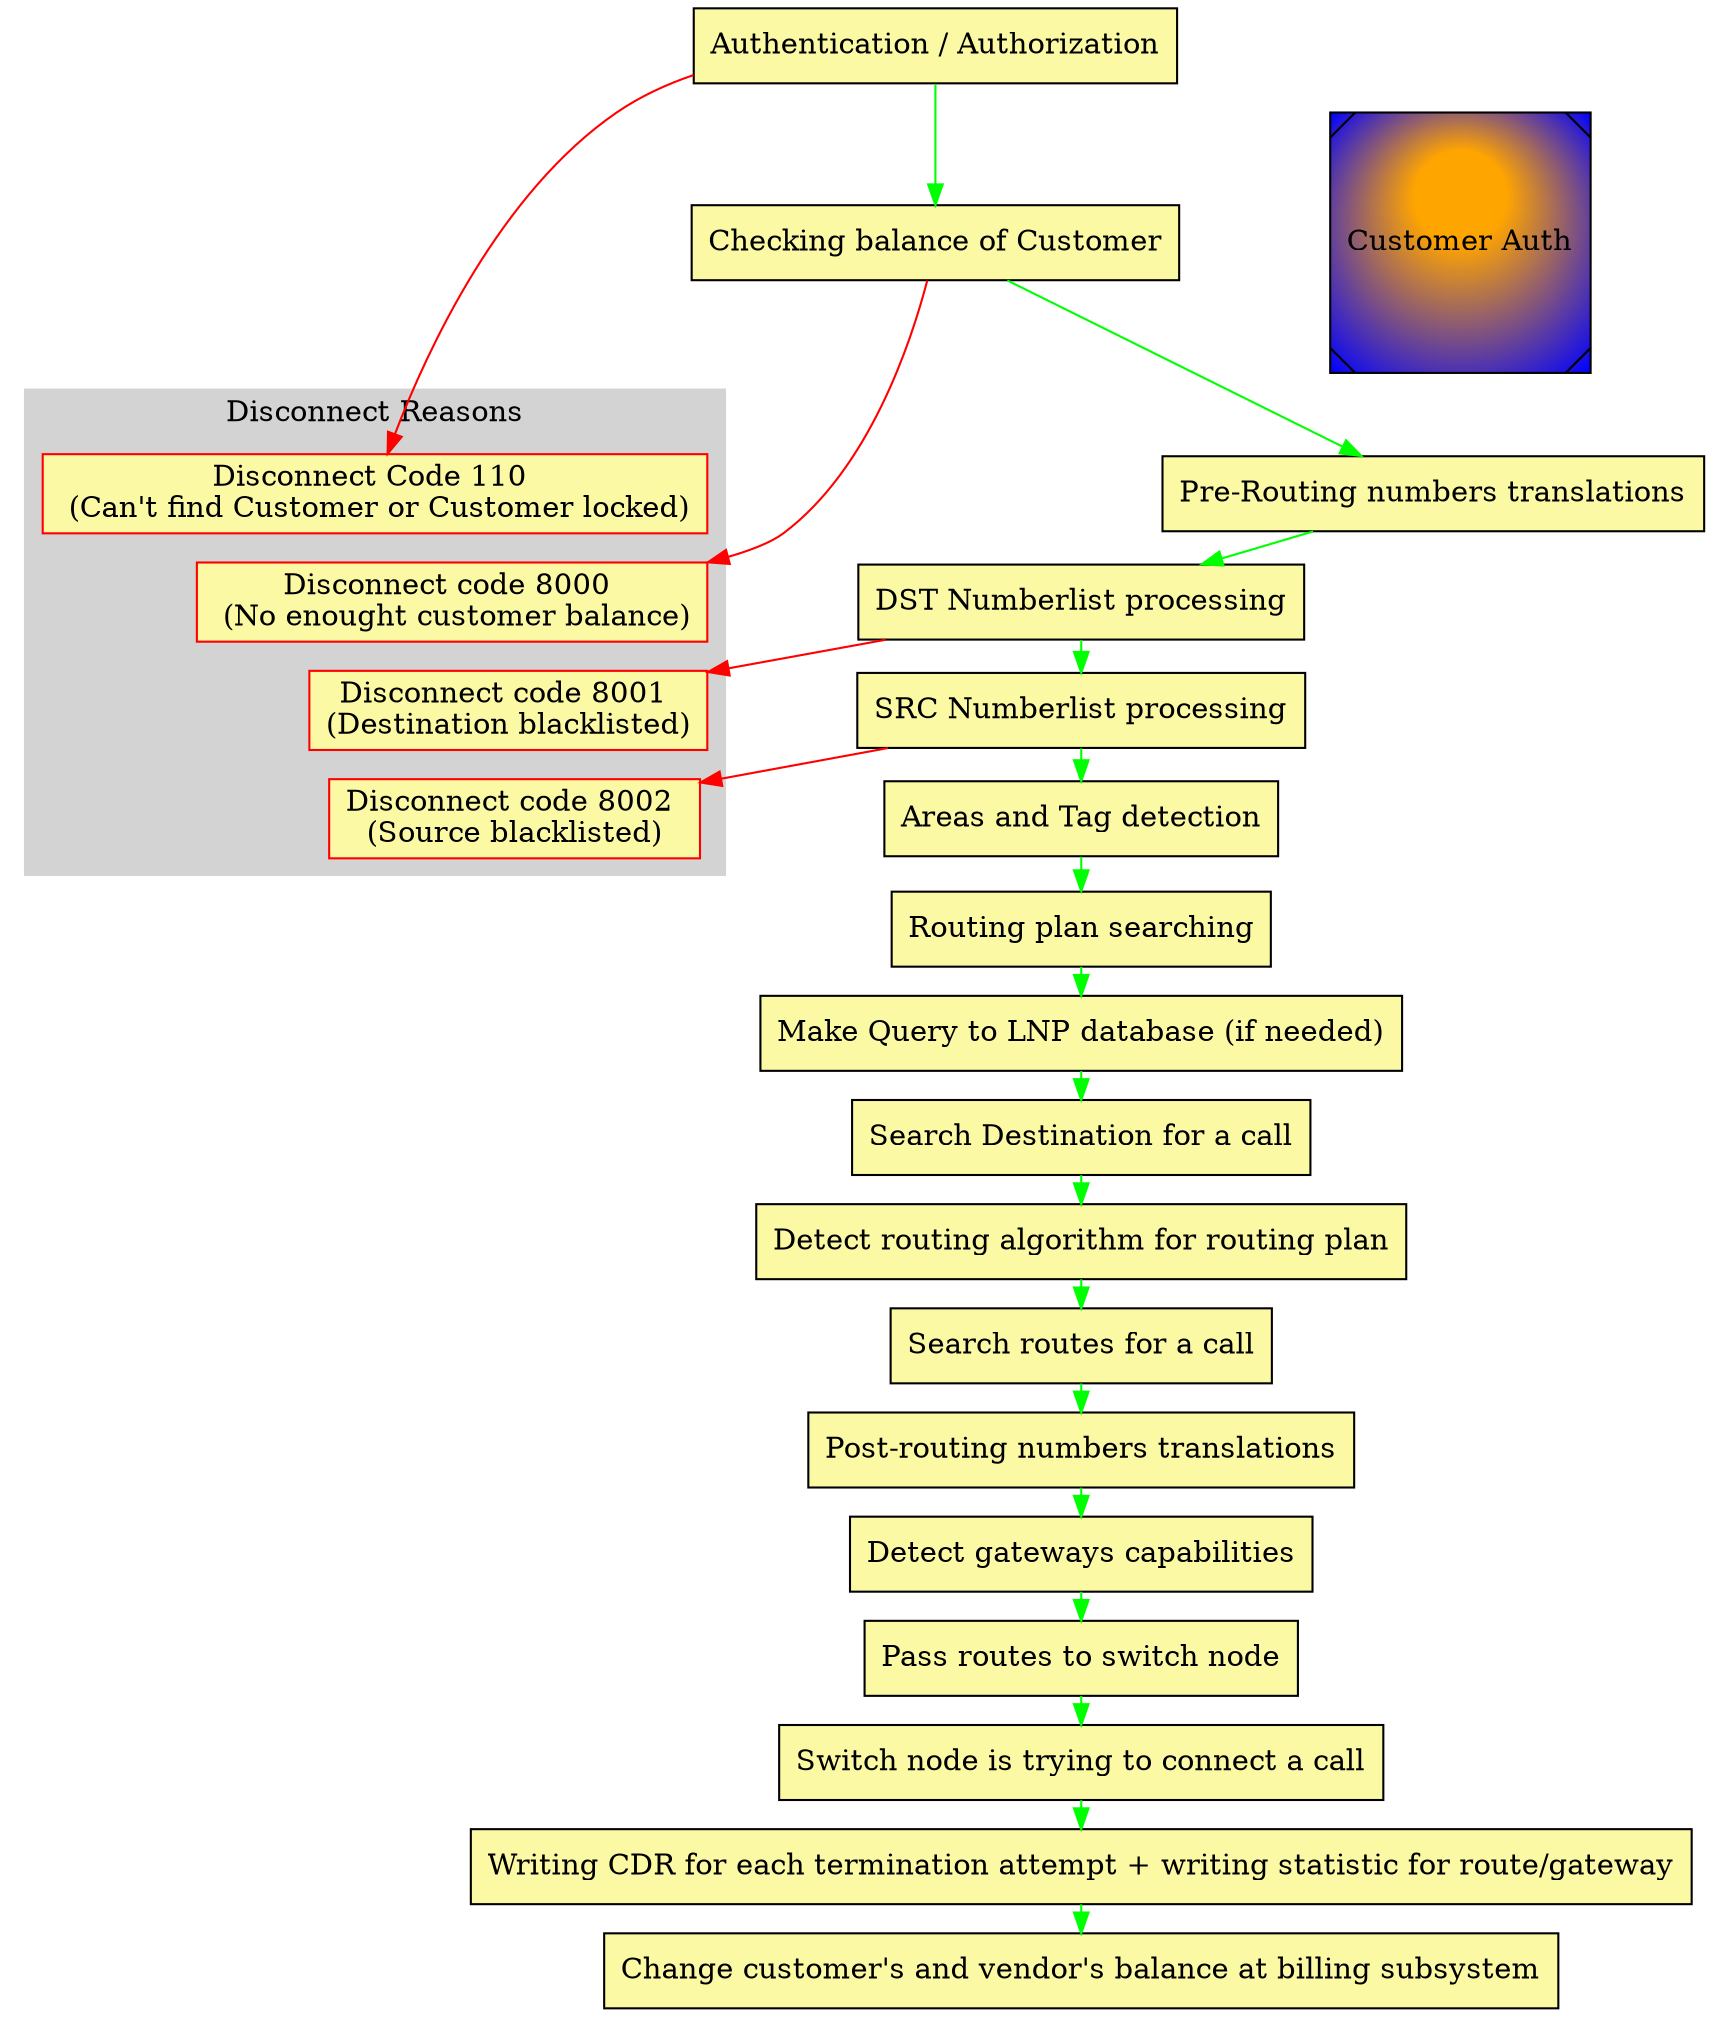 digraph General {

    node [style=filled; fillcolor="#FCF9A5"];
    graph [nodesep=1, ranksep=0.2, mindist=0.5];

    subgraph cluster_DC {
        style=filled;
        color=lightgrey;
        node [style=filled,color=red];

        reason1 [label = "Disconnect Code 110 \n (Can't find Customer or Customer locked)"; shape=box; sides=4 ];
        reason2 [label = "Disconnect code 8000 \n (No enought customer balance)"; shape=box; sides=4 ];
        reason3 [label = "Disconnect code 8001 \n(Destination blacklisted)"; shape=box; sides=4 ];
        reason4 [label = "Disconnect code 8002 \n(Source blacklisted)"; shape=box; sides=4 ];

        reason1->reason2 [style=invis];
        reason2->reason3 [style=invis];
        reason3->reason4 [style=invis];
        label = "Disconnect Reasons";
    }


    block1 [label = "Authentication / Authorization"; shape=box; sides=4 ];
    block2 [label = "Checking balance of Customer"; shape=box; sides=4 ];
    block3 [label = "Pre-Routing numbers translations"; shape=box; sides=4 ];
    block4 [label = "DST Numberlist processing"; shape=box; sides=4 ];
    block5 [label = "SRC Numberlist processing"; shape=box; sides=4 ];
    block6 [label = "Areas and Tag detection"; shape=box; sides=4 ];
    block7 [label = "Routing plan searching"; shape=box; sides=4 ];
    block8 [label = "Make Query to LNP database (if needed)"; shape=box; sides=4 ];
    block9 [label = "Search Destination for a call"; shape=box; sides=4 ];
    block10 [label = "Detect routing algorithm for routing plan"; shape=box; sides=4 ];
    block11 [label = "Search routes for a call"; shape=box; sides=4 ];
    block12 [label = "Post-routing numbers translations"; shape=box; sides=4 ];
    block13 [label = "Detect gateways capabilities"; shape=box; sides=4 ];
    block14 [label = "Pass routes to switch node"; shape=box; sides=4 ];
    block15 [label = "Switch node is trying to connect a call"; shape=box; sides=4 ];
    block16 [label = "Writing CDR for each termination attempt + writing statistic for route/gateway"; shape=box; sides=4 ];
    block17 [label = "Change customer's and vendor's balance at billing subsystem"; shape=box; sides=4 ];

    block1 -> block2 [color=green];
    block1 -> reason1 [color=red];
    block1 -> Customer_Auth [style=invis];
    block2 -> block3 [color=green];
    block2 -> reason2 [color=red];
    block3 -> block4 [color=green];
    block4 -> block5 [color=green];
    block4 -> reason3 [color=red];
    block5 -> block6 [color=green];
    block5 -> reason4 [color=red];
    block6 -> block7 [color=green];
    block7 -> block8 [color=green];
    block8 -> block9 [color=green];
    block9 -> block10 [color=green];
    block10 -> block11 [color=green];
    block11 -> block12 [color=green];
    block12 -> block13 [color=green];
    block13 -> block14 [color=green];
    block14 -> block15 [color=green];
    block15 -> block16 [color=green];
    block16 -> block17 [color=green];

    Customer_Auth [
        label = "Customer Auth",
            shape=Msquare,
            fillcolor="orange:blue",
            style=radial,
            gradientangle=90];

}